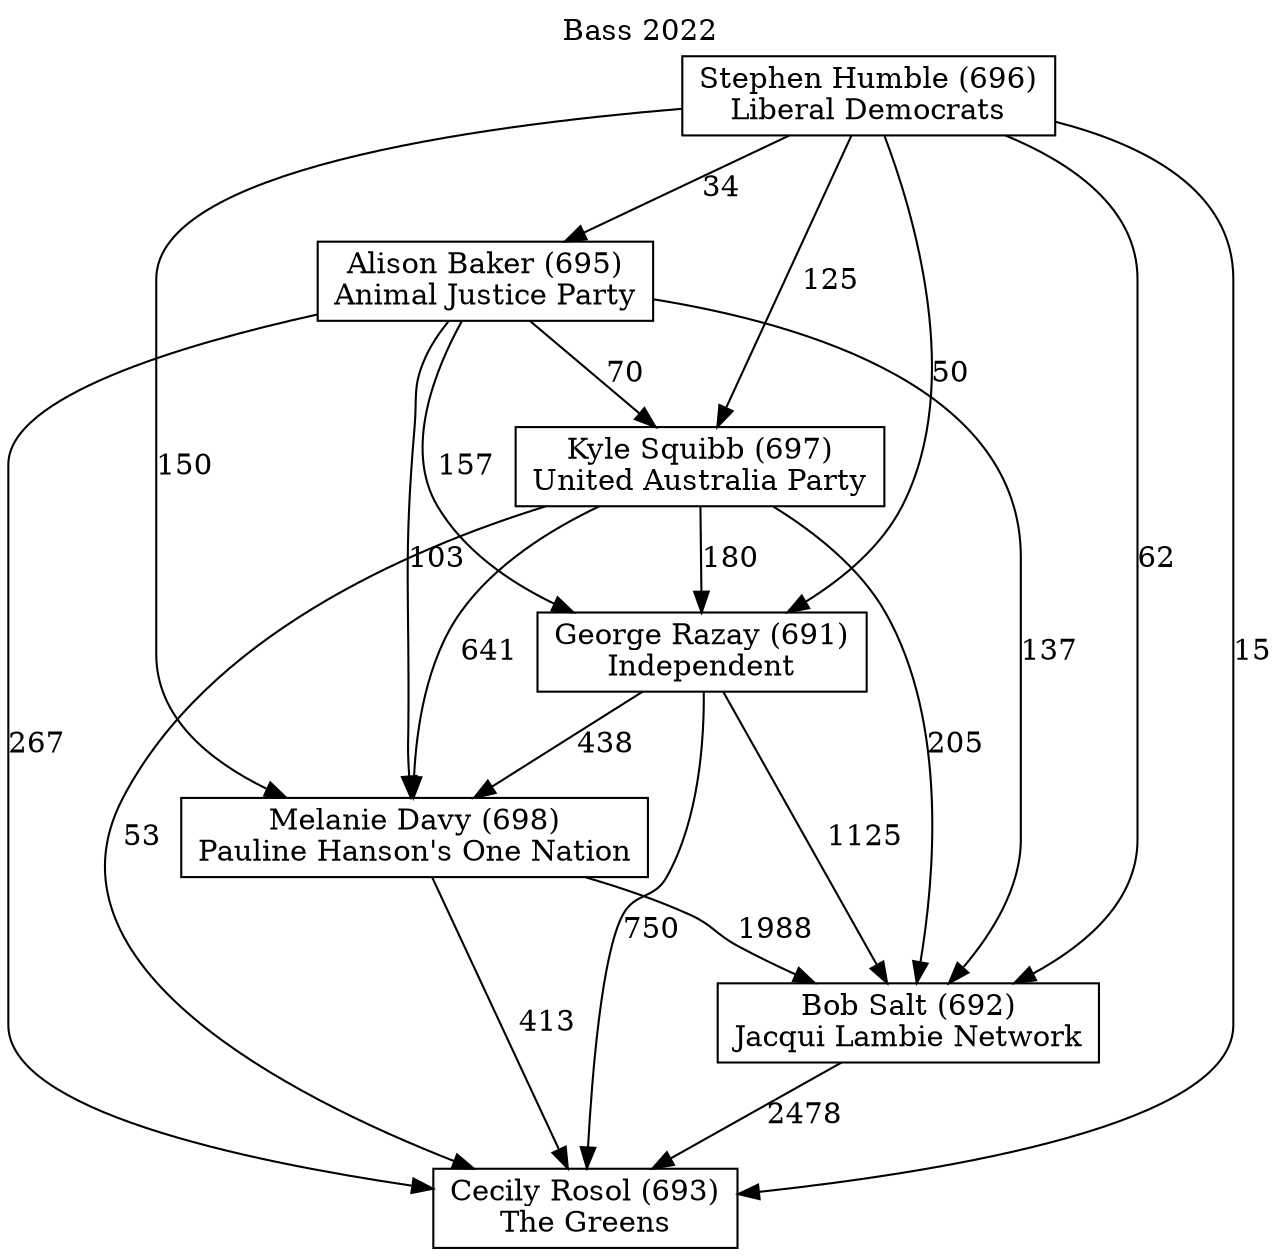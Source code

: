 // House preference flow
digraph "Cecily Rosol (693)_Bass_2022" {
	graph [label="Bass 2022" labelloc=t mclimit=10]
	node [shape=box]
	"Bob Salt (692)" [label="Bob Salt (692)
Jacqui Lambie Network"]
	"Kyle Squibb (697)" [label="Kyle Squibb (697)
United Australia Party"]
	"Melanie Davy (698)" [label="Melanie Davy (698)
Pauline Hanson's One Nation"]
	"Stephen Humble (696)" [label="Stephen Humble (696)
Liberal Democrats"]
	"Alison Baker (695)" [label="Alison Baker (695)
Animal Justice Party"]
	"Cecily Rosol (693)" [label="Cecily Rosol (693)
The Greens"]
	"George Razay (691)" [label="George Razay (691)
Independent"]
	"Alison Baker (695)" -> "Bob Salt (692)" [label=137]
	"Alison Baker (695)" -> "Cecily Rosol (693)" [label=267]
	"Stephen Humble (696)" -> "Alison Baker (695)" [label=34]
	"Kyle Squibb (697)" -> "George Razay (691)" [label=180]
	"George Razay (691)" -> "Melanie Davy (698)" [label=438]
	"George Razay (691)" -> "Cecily Rosol (693)" [label=750]
	"Melanie Davy (698)" -> "Bob Salt (692)" [label=1988]
	"Alison Baker (695)" -> "Melanie Davy (698)" [label=103]
	"Alison Baker (695)" -> "George Razay (691)" [label=157]
	"Stephen Humble (696)" -> "Bob Salt (692)" [label=62]
	"Bob Salt (692)" -> "Cecily Rosol (693)" [label=2478]
	"Stephen Humble (696)" -> "Kyle Squibb (697)" [label=125]
	"Melanie Davy (698)" -> "Cecily Rosol (693)" [label=413]
	"George Razay (691)" -> "Bob Salt (692)" [label=1125]
	"Kyle Squibb (697)" -> "Bob Salt (692)" [label=205]
	"Alison Baker (695)" -> "Kyle Squibb (697)" [label=70]
	"Stephen Humble (696)" -> "George Razay (691)" [label=50]
	"Stephen Humble (696)" -> "Melanie Davy (698)" [label=150]
	"Kyle Squibb (697)" -> "Cecily Rosol (693)" [label=53]
	"Kyle Squibb (697)" -> "Melanie Davy (698)" [label=641]
	"Stephen Humble (696)" -> "Cecily Rosol (693)" [label=15]
}
